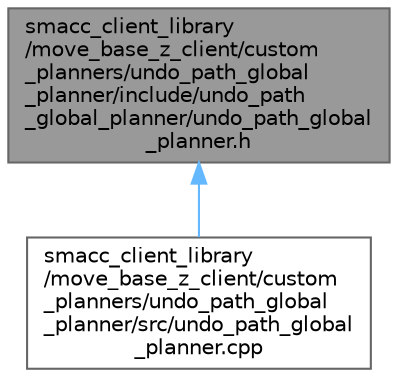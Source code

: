 digraph "smacc_client_library/move_base_z_client/custom_planners/undo_path_global_planner/include/undo_path_global_planner/undo_path_global_planner.h"
{
 // LATEX_PDF_SIZE
  bgcolor="transparent";
  edge [fontname=Helvetica,fontsize=10,labelfontname=Helvetica,labelfontsize=10];
  node [fontname=Helvetica,fontsize=10,shape=box,height=0.2,width=0.4];
  Node1 [label="smacc_client_library\l/move_base_z_client/custom\l_planners/undo_path_global\l_planner/include/undo_path\l_global_planner/undo_path_global\l_planner.h",height=0.2,width=0.4,color="gray40", fillcolor="grey60", style="filled", fontcolor="black",tooltip=" "];
  Node1 -> Node2 [dir="back",color="steelblue1",style="solid"];
  Node2 [label="smacc_client_library\l/move_base_z_client/custom\l_planners/undo_path_global\l_planner/src/undo_path_global\l_planner.cpp",height=0.2,width=0.4,color="grey40", fillcolor="white", style="filled",URL="$undo__path__global__planner_8cpp.html",tooltip=" "];
}
